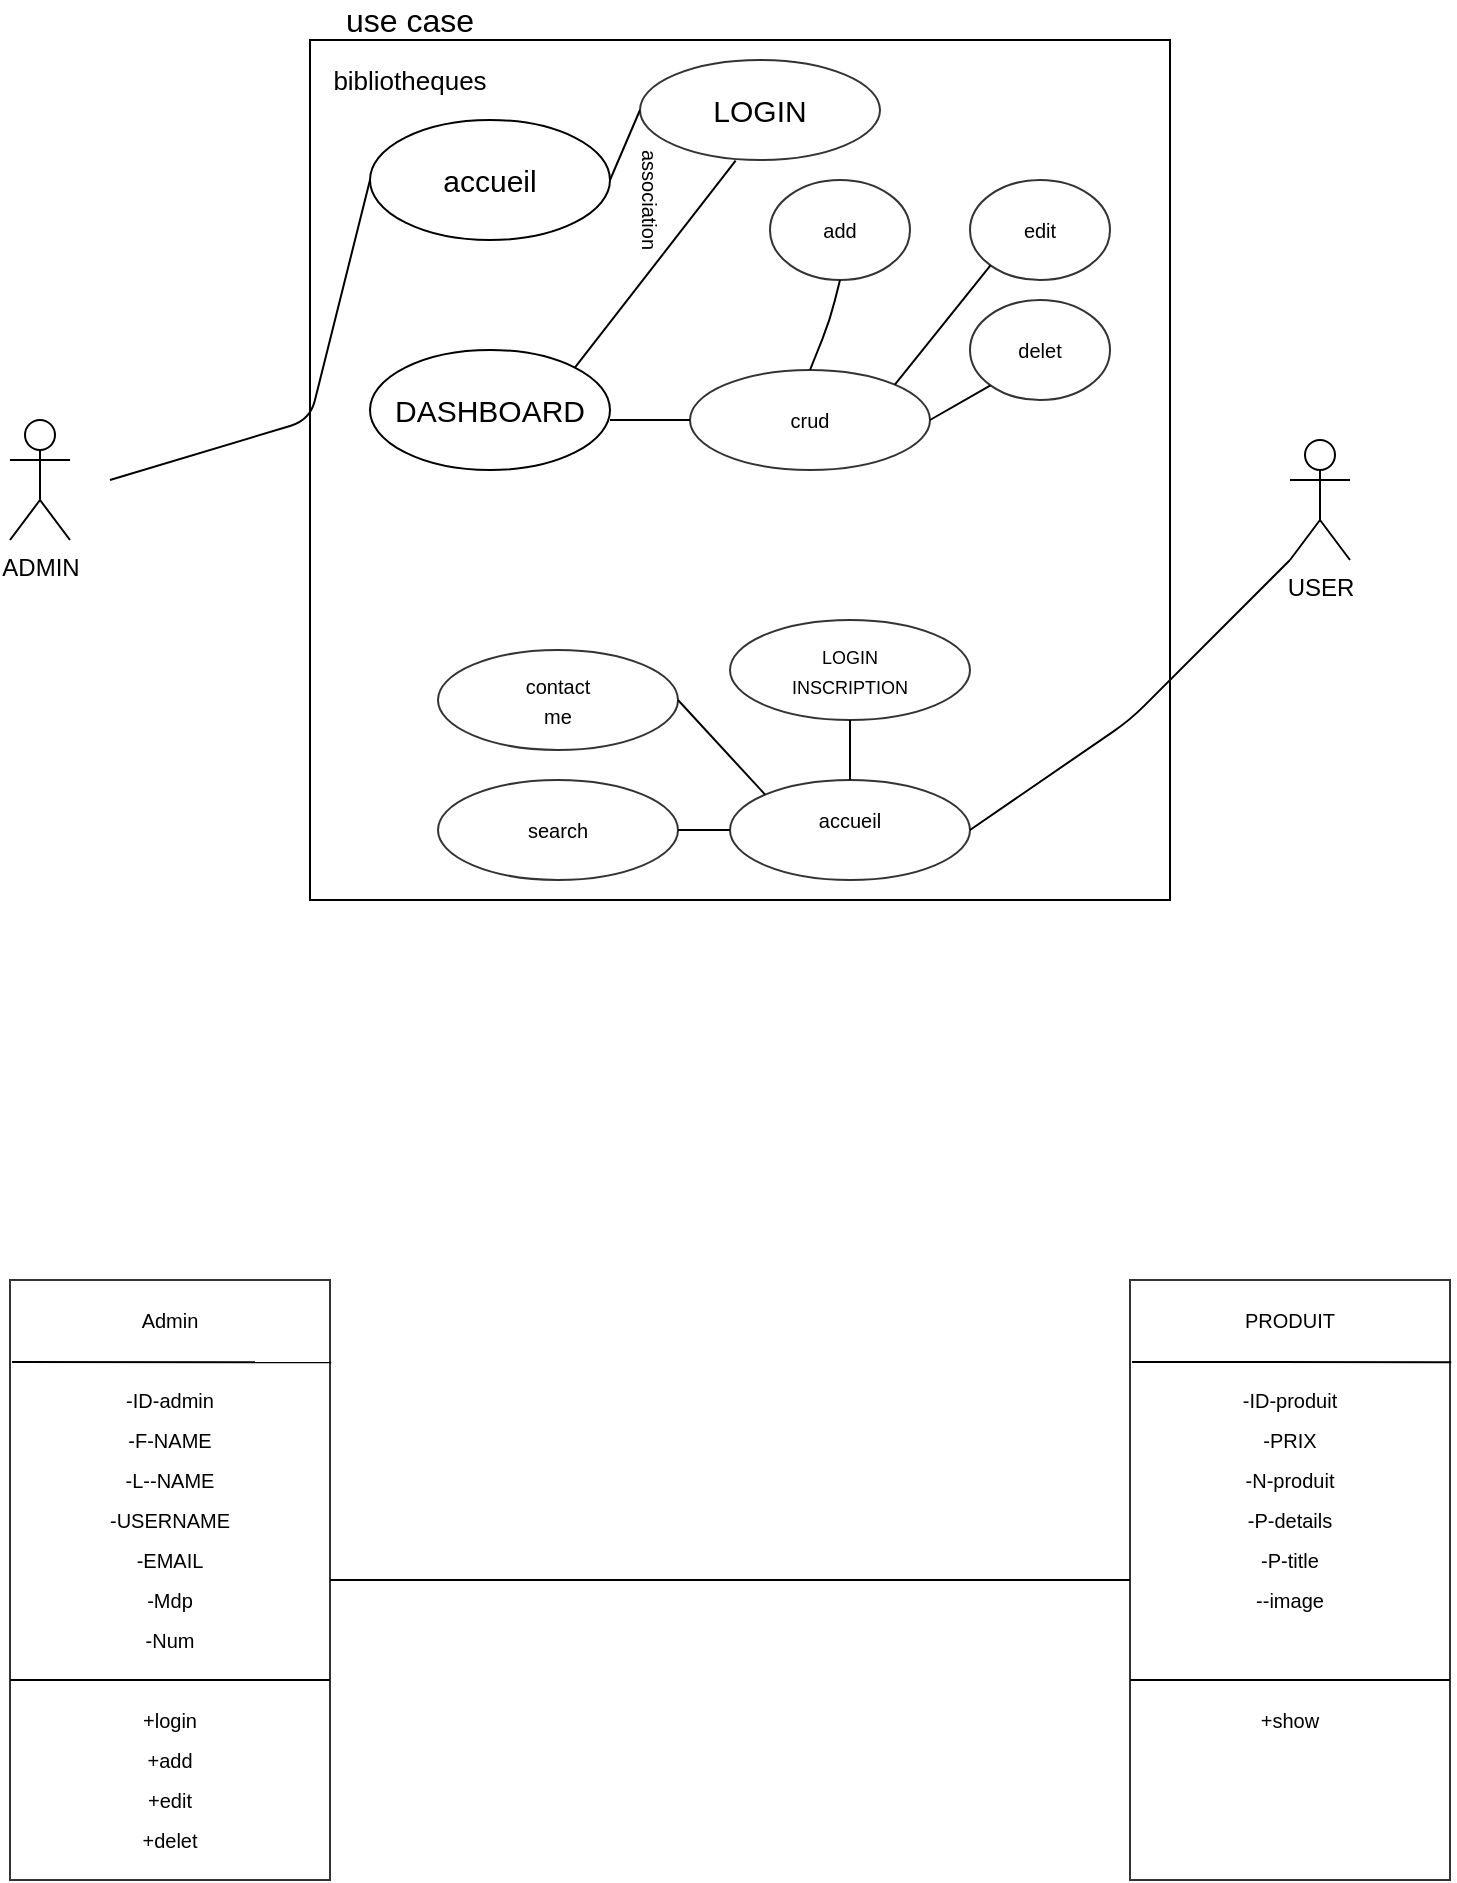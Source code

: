 <mxfile>
    <diagram id="hqHyfbYASweYQeoLGP-f" name="Page-1">
        <mxGraphModel dx="775" dy="469" grid="1" gridSize="10" guides="1" tooltips="1" connect="1" arrows="1" fold="1" page="1" pageScale="1" pageWidth="827" pageHeight="1169" math="0" shadow="0">
            <root>
                <mxCell id="0"/>
                <mxCell id="1" parent="0"/>
                <mxCell id="2" value="ADMIN" style="shape=umlActor;verticalLabelPosition=bottom;verticalAlign=top;html=1;outlineConnect=0;" parent="1" vertex="1">
                    <mxGeometry x="80" y="290" width="30" height="60" as="geometry"/>
                </mxCell>
                <mxCell id="3" value="USER" style="shape=umlActor;verticalLabelPosition=bottom;verticalAlign=top;html=1;outlineConnect=0;" parent="1" vertex="1">
                    <mxGeometry x="720" y="300" width="30" height="60" as="geometry"/>
                </mxCell>
                <mxCell id="4" value="" style="whiteSpace=wrap;html=1;aspect=fixed;" parent="1" vertex="1">
                    <mxGeometry x="230" y="100" width="430" height="430" as="geometry"/>
                </mxCell>
                <mxCell id="5" value="" style="ellipse;whiteSpace=wrap;html=1;" parent="1" vertex="1">
                    <mxGeometry x="260" y="140" width="120" height="60" as="geometry"/>
                </mxCell>
                <mxCell id="6" value="" style="ellipse;whiteSpace=wrap;html=1;" parent="1" vertex="1">
                    <mxGeometry x="260" y="255" width="120" height="60" as="geometry"/>
                </mxCell>
                <mxCell id="7" value="" style="ellipse;whiteSpace=wrap;html=1;opacity=80;" parent="1" vertex="1">
                    <mxGeometry x="440" y="470" width="120" height="50" as="geometry"/>
                </mxCell>
                <mxCell id="8" value="" style="endArrow=none;html=1;entryX=0;entryY=1;entryDx=0;entryDy=0;entryPerimeter=0;exitX=1;exitY=0.5;exitDx=0;exitDy=0;" parent="1" source="7" target="3" edge="1">
                    <mxGeometry width="50" height="50" relative="1" as="geometry">
                        <mxPoint x="320" y="380" as="sourcePoint"/>
                        <mxPoint x="370" y="330" as="targetPoint"/>
                        <Array as="points">
                            <mxPoint x="640" y="440"/>
                        </Array>
                    </mxGeometry>
                </mxCell>
                <mxCell id="9" value="" style="endArrow=none;html=1;entryX=0;entryY=0.5;entryDx=0;entryDy=0;" parent="1" target="5" edge="1">
                    <mxGeometry width="50" height="50" relative="1" as="geometry">
                        <mxPoint x="130" y="320" as="sourcePoint"/>
                        <mxPoint x="370" y="330" as="targetPoint"/>
                        <Array as="points">
                            <mxPoint x="230" y="290"/>
                        </Array>
                    </mxGeometry>
                </mxCell>
                <mxCell id="10" value="" style="endArrow=none;html=1;entryX=0;entryY=0.5;entryDx=0;entryDy=0;exitX=1;exitY=0.5;exitDx=0;exitDy=0;" parent="1" target="44" edge="1" source="5">
                    <mxGeometry width="50" height="50" relative="1" as="geometry">
                        <mxPoint x="320" y="250" as="sourcePoint"/>
                        <mxPoint x="370" y="330" as="targetPoint"/>
                    </mxGeometry>
                </mxCell>
                <mxCell id="11" value="&lt;font style=&quot;font-size: 15px&quot;&gt;accueil&lt;/font&gt;" style="text;html=1;strokeColor=none;fillColor=none;align=center;verticalAlign=middle;whiteSpace=wrap;rounded=0;" parent="1" vertex="1">
                    <mxGeometry x="300" y="160" width="40" height="20" as="geometry"/>
                </mxCell>
                <mxCell id="12" value="&lt;font style=&quot;font-size: 15px&quot;&gt;DASHBOARD&lt;/font&gt;" style="text;html=1;strokeColor=none;fillColor=none;align=center;verticalAlign=middle;whiteSpace=wrap;rounded=0;" vertex="1" parent="1">
                    <mxGeometry x="300" y="275" width="40" height="20" as="geometry"/>
                </mxCell>
                <mxCell id="13" value="&lt;font style=&quot;font-size: 10px&quot;&gt;accueil&lt;/font&gt;" style="text;html=1;strokeColor=none;fillColor=none;align=center;verticalAlign=middle;whiteSpace=wrap;rounded=0;" vertex="1" parent="1">
                    <mxGeometry x="480" y="480" width="40" height="20" as="geometry"/>
                </mxCell>
                <mxCell id="14" value="" style="ellipse;whiteSpace=wrap;html=1;opacity=80;" vertex="1" parent="1">
                    <mxGeometry x="440" y="390" width="120" height="50" as="geometry"/>
                </mxCell>
                <mxCell id="15" value="" style="endArrow=none;html=1;entryX=0.5;entryY=1;entryDx=0;entryDy=0;" edge="1" parent="1" target="14">
                    <mxGeometry width="50" height="50" relative="1" as="geometry">
                        <mxPoint x="500" y="470" as="sourcePoint"/>
                        <mxPoint x="550" y="420" as="targetPoint"/>
                    </mxGeometry>
                </mxCell>
                <mxCell id="16" value="&lt;font style=&quot;font-size: 9px&quot;&gt;LOGIN INSCRIPTION&lt;/font&gt;" style="text;html=1;strokeColor=none;fillColor=none;align=center;verticalAlign=middle;whiteSpace=wrap;rounded=0;" vertex="1" parent="1">
                    <mxGeometry x="480" y="405" width="40" height="20" as="geometry"/>
                </mxCell>
                <mxCell id="17" value="" style="ellipse;whiteSpace=wrap;html=1;opacity=80;" vertex="1" parent="1">
                    <mxGeometry x="420" y="265" width="120" height="50" as="geometry"/>
                </mxCell>
                <mxCell id="18" value="" style="endArrow=none;html=1;entryX=0;entryY=0.5;entryDx=0;entryDy=0;" edge="1" parent="1" target="17">
                    <mxGeometry width="50" height="50" relative="1" as="geometry">
                        <mxPoint x="380" y="290" as="sourcePoint"/>
                        <mxPoint x="430" y="240" as="targetPoint"/>
                    </mxGeometry>
                </mxCell>
                <mxCell id="20" value="&lt;font style=&quot;font-size: 10px&quot;&gt;association&lt;/font&gt;" style="text;html=1;strokeColor=none;fillColor=none;align=center;verticalAlign=middle;whiteSpace=wrap;rounded=0;rotation=90;" vertex="1" parent="1">
                    <mxGeometry x="380" y="170" width="40" height="20" as="geometry"/>
                </mxCell>
                <mxCell id="21" value="" style="ellipse;whiteSpace=wrap;html=1;opacity=80;" vertex="1" parent="1">
                    <mxGeometry x="294" y="470" width="120" height="50" as="geometry"/>
                </mxCell>
                <mxCell id="22" value="" style="endArrow=none;html=1;entryX=0;entryY=0.5;entryDx=0;entryDy=0;exitX=1;exitY=0.5;exitDx=0;exitDy=0;" edge="1" parent="1" source="21" target="7">
                    <mxGeometry width="50" height="50" relative="1" as="geometry">
                        <mxPoint x="400" y="330" as="sourcePoint"/>
                        <mxPoint x="450" y="280" as="targetPoint"/>
                    </mxGeometry>
                </mxCell>
                <mxCell id="23" value="&lt;span style=&quot;font-size: 10px&quot;&gt;search&lt;/span&gt;" style="text;html=1;strokeColor=none;fillColor=none;align=center;verticalAlign=middle;whiteSpace=wrap;rounded=0;" vertex="1" parent="1">
                    <mxGeometry x="334" y="485" width="40" height="20" as="geometry"/>
                </mxCell>
                <mxCell id="24" value="&lt;span style=&quot;font-size: 10px&quot;&gt;crud&lt;/span&gt;" style="text;html=1;strokeColor=none;fillColor=none;align=center;verticalAlign=middle;whiteSpace=wrap;rounded=0;" vertex="1" parent="1">
                    <mxGeometry x="460" y="280" width="40" height="20" as="geometry"/>
                </mxCell>
                <mxCell id="25" value="" style="ellipse;whiteSpace=wrap;html=1;opacity=80;" vertex="1" parent="1">
                    <mxGeometry x="460" y="170" width="70" height="50" as="geometry"/>
                </mxCell>
                <mxCell id="26" value="" style="ellipse;whiteSpace=wrap;html=1;opacity=80;" vertex="1" parent="1">
                    <mxGeometry x="560" y="170" width="70" height="50" as="geometry"/>
                </mxCell>
                <mxCell id="27" value="" style="ellipse;whiteSpace=wrap;html=1;opacity=80;" vertex="1" parent="1">
                    <mxGeometry x="560" y="230" width="70" height="50" as="geometry"/>
                </mxCell>
                <mxCell id="29" value="&lt;span style=&quot;font-size: 10px&quot;&gt;add&lt;/span&gt;" style="text;html=1;strokeColor=none;fillColor=none;align=center;verticalAlign=middle;whiteSpace=wrap;rounded=0;" vertex="1" parent="1">
                    <mxGeometry x="475" y="185" width="40" height="20" as="geometry"/>
                </mxCell>
                <mxCell id="30" value="&lt;span style=&quot;font-size: 10px&quot;&gt;edit&lt;/span&gt;" style="text;html=1;strokeColor=none;fillColor=none;align=center;verticalAlign=middle;whiteSpace=wrap;rounded=0;" vertex="1" parent="1">
                    <mxGeometry x="575" y="185" width="40" height="20" as="geometry"/>
                </mxCell>
                <mxCell id="31" value="&lt;span style=&quot;font-size: 10px&quot;&gt;delet&lt;/span&gt;" style="text;html=1;strokeColor=none;fillColor=none;align=center;verticalAlign=middle;whiteSpace=wrap;rounded=0;" vertex="1" parent="1">
                    <mxGeometry x="575" y="245" width="40" height="20" as="geometry"/>
                </mxCell>
                <mxCell id="33" value="" style="endArrow=none;html=1;entryX=0;entryY=1;entryDx=0;entryDy=0;exitX=1;exitY=0.5;exitDx=0;exitDy=0;" edge="1" parent="1" source="17" target="27">
                    <mxGeometry width="50" height="50" relative="1" as="geometry">
                        <mxPoint x="540" y="300" as="sourcePoint"/>
                        <mxPoint x="580" y="300" as="targetPoint"/>
                    </mxGeometry>
                </mxCell>
                <mxCell id="34" value="" style="endArrow=none;html=1;entryX=0;entryY=1;entryDx=0;entryDy=0;exitX=1;exitY=0;exitDx=0;exitDy=0;" edge="1" parent="1" source="17" target="26">
                    <mxGeometry width="50" height="50" relative="1" as="geometry">
                        <mxPoint x="510" y="240" as="sourcePoint"/>
                        <mxPoint x="550" y="240" as="targetPoint"/>
                    </mxGeometry>
                </mxCell>
                <mxCell id="35" value="" style="endArrow=none;html=1;entryX=0.5;entryY=0;entryDx=0;entryDy=0;exitX=0.5;exitY=1;exitDx=0;exitDy=0;" edge="1" parent="1" source="25" target="17">
                    <mxGeometry width="50" height="50" relative="1" as="geometry">
                        <mxPoint x="410" y="320" as="sourcePoint"/>
                        <mxPoint x="450" y="320" as="targetPoint"/>
                        <Array as="points">
                            <mxPoint x="490" y="240"/>
                        </Array>
                    </mxGeometry>
                </mxCell>
                <mxCell id="36" value="" style="ellipse;whiteSpace=wrap;html=1;opacity=80;" vertex="1" parent="1">
                    <mxGeometry x="294" y="405" width="120" height="50" as="geometry"/>
                </mxCell>
                <mxCell id="37" value="&lt;span style=&quot;font-size: 10px&quot;&gt;contact me&lt;/span&gt;" style="text;html=1;strokeColor=none;fillColor=none;align=center;verticalAlign=middle;whiteSpace=wrap;rounded=0;" vertex="1" parent="1">
                    <mxGeometry x="334" y="420" width="40" height="20" as="geometry"/>
                </mxCell>
                <mxCell id="38" value="" style="endArrow=none;html=1;entryX=0;entryY=0;entryDx=0;entryDy=0;" edge="1" parent="1" target="7">
                    <mxGeometry width="50" height="50" relative="1" as="geometry">
                        <mxPoint x="414" y="430" as="sourcePoint"/>
                        <mxPoint x="464" y="380" as="targetPoint"/>
                    </mxGeometry>
                </mxCell>
                <mxCell id="42" value="&lt;font style=&quot;font-size: 13px&quot;&gt;bibliotheques&lt;/font&gt;" style="text;html=1;strokeColor=none;fillColor=none;align=center;verticalAlign=middle;whiteSpace=wrap;rounded=0;" vertex="1" parent="1">
                    <mxGeometry x="260" y="110" width="40" height="20" as="geometry"/>
                </mxCell>
                <mxCell id="44" value="" style="ellipse;whiteSpace=wrap;html=1;opacity=80;" vertex="1" parent="1">
                    <mxGeometry x="395" y="110" width="120" height="50" as="geometry"/>
                </mxCell>
                <mxCell id="45" value="&lt;font style=&quot;font-size: 15px&quot;&gt;LOGIN&lt;/font&gt;" style="text;html=1;strokeColor=none;fillColor=none;align=center;verticalAlign=middle;whiteSpace=wrap;rounded=0;" vertex="1" parent="1">
                    <mxGeometry x="435" y="125" width="40" height="20" as="geometry"/>
                </mxCell>
                <mxCell id="46" value="" style="endArrow=none;html=1;entryX=0;entryY=1;entryDx=0;entryDy=0;exitX=1;exitY=0;exitDx=0;exitDy=0;" edge="1" parent="1" source="6">
                    <mxGeometry width="50" height="50" relative="1" as="geometry">
                        <mxPoint x="394.996" y="220.002" as="sourcePoint"/>
                        <mxPoint x="442.821" y="160.358" as="targetPoint"/>
                    </mxGeometry>
                </mxCell>
                <mxCell id="47" value="&lt;font style=&quot;font-size: 16px&quot;&gt;use case&lt;/font&gt;" style="text;html=1;strokeColor=none;fillColor=none;align=center;verticalAlign=middle;whiteSpace=wrap;rounded=0;" vertex="1" parent="1">
                    <mxGeometry x="237" y="80" width="86" height="20" as="geometry"/>
                </mxCell>
                <mxCell id="50" value="" style="rounded=0;whiteSpace=wrap;html=1;opacity=80;" vertex="1" parent="1">
                    <mxGeometry x="80" y="720" width="160" height="300" as="geometry"/>
                </mxCell>
                <mxCell id="51" value="" style="endArrow=none;html=1;entryX=1.004;entryY=0.137;entryDx=0;entryDy=0;entryPerimeter=0;" edge="1" parent="1" target="50">
                    <mxGeometry width="50" height="50" relative="1" as="geometry">
                        <mxPoint x="81" y="761" as="sourcePoint"/>
                        <mxPoint x="173.574" y="827.322" as="targetPoint"/>
                    </mxGeometry>
                </mxCell>
                <mxCell id="52" value="" style="endArrow=none;html=1;entryX=1;entryY=0.25;entryDx=0;entryDy=0;exitX=0;exitY=0.25;exitDx=0;exitDy=0;" edge="1" parent="1">
                    <mxGeometry width="50" height="50" relative="1" as="geometry">
                        <mxPoint x="80" y="920" as="sourcePoint"/>
                        <mxPoint x="240" y="920" as="targetPoint"/>
                    </mxGeometry>
                </mxCell>
                <mxCell id="53" value="&lt;span style=&quot;font-size: 10px&quot;&gt;Admin&lt;/span&gt;" style="text;html=1;strokeColor=none;fillColor=none;align=center;verticalAlign=middle;whiteSpace=wrap;rounded=0;" vertex="1" parent="1">
                    <mxGeometry x="140" y="730" width="40" height="20" as="geometry"/>
                </mxCell>
                <mxCell id="54" value="&lt;span style=&quot;font-size: 10px&quot;&gt;-ID-admin&lt;/span&gt;" style="text;html=1;strokeColor=none;fillColor=none;align=center;verticalAlign=middle;whiteSpace=wrap;rounded=0;" vertex="1" parent="1">
                    <mxGeometry x="125" y="770" width="70" height="20" as="geometry"/>
                </mxCell>
                <mxCell id="55" value="&lt;span style=&quot;font-size: 10px&quot;&gt;-F-NAME&lt;/span&gt;" style="text;html=1;strokeColor=none;fillColor=none;align=center;verticalAlign=middle;whiteSpace=wrap;rounded=0;" vertex="1" parent="1">
                    <mxGeometry x="125" y="790" width="70" height="20" as="geometry"/>
                </mxCell>
                <mxCell id="56" value="&lt;span style=&quot;font-size: 10px&quot;&gt;-L--NAME&lt;/span&gt;" style="text;html=1;strokeColor=none;fillColor=none;align=center;verticalAlign=middle;whiteSpace=wrap;rounded=0;" vertex="1" parent="1">
                    <mxGeometry x="125" y="810" width="70" height="20" as="geometry"/>
                </mxCell>
                <mxCell id="57" value="&lt;span style=&quot;font-size: 10px&quot;&gt;-USERNAME&lt;/span&gt;" style="text;html=1;strokeColor=none;fillColor=none;align=center;verticalAlign=middle;whiteSpace=wrap;rounded=0;" vertex="1" parent="1">
                    <mxGeometry x="125" y="830" width="70" height="20" as="geometry"/>
                </mxCell>
                <mxCell id="58" value="&lt;span style=&quot;font-size: 10px&quot;&gt;-EMAIL&lt;/span&gt;" style="text;html=1;strokeColor=none;fillColor=none;align=center;verticalAlign=middle;whiteSpace=wrap;rounded=0;" vertex="1" parent="1">
                    <mxGeometry x="125" y="850" width="70" height="20" as="geometry"/>
                </mxCell>
                <mxCell id="59" value="&lt;span style=&quot;font-size: 10px&quot;&gt;-Mdp&lt;/span&gt;" style="text;html=1;strokeColor=none;fillColor=none;align=center;verticalAlign=middle;whiteSpace=wrap;rounded=0;" vertex="1" parent="1">
                    <mxGeometry x="125" y="870" width="70" height="20" as="geometry"/>
                </mxCell>
                <mxCell id="60" value="&lt;span style=&quot;font-size: 10px&quot;&gt;-Num&lt;/span&gt;" style="text;html=1;strokeColor=none;fillColor=none;align=center;verticalAlign=middle;whiteSpace=wrap;rounded=0;" vertex="1" parent="1">
                    <mxGeometry x="125" y="890" width="70" height="20" as="geometry"/>
                </mxCell>
                <mxCell id="61" value="&lt;span style=&quot;font-size: 10px&quot;&gt;+login&lt;/span&gt;" style="text;html=1;strokeColor=none;fillColor=none;align=center;verticalAlign=middle;whiteSpace=wrap;rounded=0;" vertex="1" parent="1">
                    <mxGeometry x="125" y="930" width="70" height="20" as="geometry"/>
                </mxCell>
                <mxCell id="62" value="&lt;span style=&quot;font-size: 10px&quot;&gt;+add&lt;/span&gt;" style="text;html=1;strokeColor=none;fillColor=none;align=center;verticalAlign=middle;whiteSpace=wrap;rounded=0;" vertex="1" parent="1">
                    <mxGeometry x="125" y="950" width="70" height="20" as="geometry"/>
                </mxCell>
                <mxCell id="63" value="&lt;span style=&quot;font-size: 10px&quot;&gt;+edit&lt;/span&gt;" style="text;html=1;strokeColor=none;fillColor=none;align=center;verticalAlign=middle;whiteSpace=wrap;rounded=0;" vertex="1" parent="1">
                    <mxGeometry x="125" y="970" width="70" height="20" as="geometry"/>
                </mxCell>
                <mxCell id="64" value="&lt;span style=&quot;font-size: 10px&quot;&gt;+delet&lt;/span&gt;" style="text;html=1;strokeColor=none;fillColor=none;align=center;verticalAlign=middle;whiteSpace=wrap;rounded=0;" vertex="1" parent="1">
                    <mxGeometry x="125" y="990" width="70" height="20" as="geometry"/>
                </mxCell>
                <mxCell id="65" value="" style="rounded=0;whiteSpace=wrap;html=1;opacity=80;" vertex="1" parent="1">
                    <mxGeometry x="640" y="720" width="160" height="300" as="geometry"/>
                </mxCell>
                <mxCell id="66" value="" style="endArrow=none;html=1;entryX=1.004;entryY=0.137;entryDx=0;entryDy=0;entryPerimeter=0;" edge="1" parent="1" target="65">
                    <mxGeometry width="50" height="50" relative="1" as="geometry">
                        <mxPoint x="641" y="761" as="sourcePoint"/>
                        <mxPoint x="733.574" y="827.322" as="targetPoint"/>
                    </mxGeometry>
                </mxCell>
                <mxCell id="67" value="" style="endArrow=none;html=1;entryX=1;entryY=0.25;entryDx=0;entryDy=0;exitX=0;exitY=0.25;exitDx=0;exitDy=0;" edge="1" parent="1">
                    <mxGeometry width="50" height="50" relative="1" as="geometry">
                        <mxPoint x="640" y="920" as="sourcePoint"/>
                        <mxPoint x="800" y="920" as="targetPoint"/>
                    </mxGeometry>
                </mxCell>
                <mxCell id="68" value="&lt;font style=&quot;font-size: 10px&quot;&gt;PRODUIT&lt;/font&gt;" style="text;html=1;strokeColor=none;fillColor=none;align=center;verticalAlign=middle;whiteSpace=wrap;rounded=0;" vertex="1" parent="1">
                    <mxGeometry x="700" y="730" width="40" height="20" as="geometry"/>
                </mxCell>
                <mxCell id="69" value="&lt;span style=&quot;font-size: 10px&quot;&gt;-ID-produit&lt;/span&gt;" style="text;html=1;strokeColor=none;fillColor=none;align=center;verticalAlign=middle;whiteSpace=wrap;rounded=0;" vertex="1" parent="1">
                    <mxGeometry x="685" y="770" width="70" height="20" as="geometry"/>
                </mxCell>
                <mxCell id="70" value="&lt;span style=&quot;font-size: 10px&quot;&gt;-PRIX&lt;/span&gt;" style="text;html=1;strokeColor=none;fillColor=none;align=center;verticalAlign=middle;whiteSpace=wrap;rounded=0;" vertex="1" parent="1">
                    <mxGeometry x="685" y="790" width="70" height="20" as="geometry"/>
                </mxCell>
                <mxCell id="71" value="&lt;span style=&quot;font-size: 10px&quot;&gt;-N-produit&lt;/span&gt;" style="text;html=1;strokeColor=none;fillColor=none;align=center;verticalAlign=middle;whiteSpace=wrap;rounded=0;" vertex="1" parent="1">
                    <mxGeometry x="685" y="810" width="70" height="20" as="geometry"/>
                </mxCell>
                <mxCell id="72" value="&lt;font style=&quot;font-size: 10px&quot;&gt;-P-details&lt;/font&gt;" style="text;html=1;strokeColor=none;fillColor=none;align=center;verticalAlign=middle;whiteSpace=wrap;rounded=0;" vertex="1" parent="1">
                    <mxGeometry x="685" y="830" width="70" height="20" as="geometry"/>
                </mxCell>
                <mxCell id="73" value="&lt;font style=&quot;font-size: 10px&quot;&gt;-P-title&lt;/font&gt;" style="text;html=1;strokeColor=none;fillColor=none;align=center;verticalAlign=middle;whiteSpace=wrap;rounded=0;" vertex="1" parent="1">
                    <mxGeometry x="685" y="850" width="70" height="20" as="geometry"/>
                </mxCell>
                <mxCell id="74" value="&lt;span style=&quot;font-size: 10px&quot;&gt;--image&lt;/span&gt;" style="text;html=1;strokeColor=none;fillColor=none;align=center;verticalAlign=middle;whiteSpace=wrap;rounded=0;" vertex="1" parent="1">
                    <mxGeometry x="685" y="870" width="70" height="20" as="geometry"/>
                </mxCell>
                <mxCell id="76" value="&lt;span style=&quot;font-size: 10px&quot;&gt;+show&lt;/span&gt;" style="text;html=1;strokeColor=none;fillColor=none;align=center;verticalAlign=middle;whiteSpace=wrap;rounded=0;" vertex="1" parent="1">
                    <mxGeometry x="685" y="930" width="70" height="20" as="geometry"/>
                </mxCell>
                <mxCell id="80" value="" style="endArrow=none;html=1;entryX=0;entryY=0.5;entryDx=0;entryDy=0;exitX=1;exitY=0.5;exitDx=0;exitDy=0;" edge="1" parent="1" source="50" target="65">
                    <mxGeometry width="50" height="50" relative="1" as="geometry">
                        <mxPoint x="390" y="879.5" as="sourcePoint"/>
                        <mxPoint x="550" y="879.5" as="targetPoint"/>
                    </mxGeometry>
                </mxCell>
            </root>
        </mxGraphModel>
    </diagram>
</mxfile>